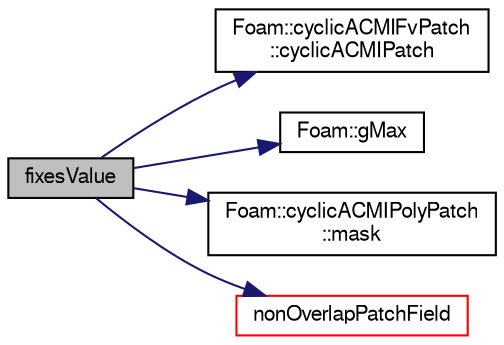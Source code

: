 digraph "fixesValue"
{
  bgcolor="transparent";
  edge [fontname="FreeSans",fontsize="10",labelfontname="FreeSans",labelfontsize="10"];
  node [fontname="FreeSans",fontsize="10",shape=record];
  rankdir="LR";
  Node1 [label="fixesValue",height=0.2,width=0.4,color="black", fillcolor="grey75", style="filled" fontcolor="black"];
  Node1 -> Node2 [color="midnightblue",fontsize="10",style="solid",fontname="FreeSans"];
  Node2 [label="Foam::cyclicACMIFvPatch\l::cyclicACMIPatch",height=0.2,width=0.4,color="black",URL="$a00434.html#ad03a1336a4ae3957212a693300bd474c",tooltip="Return local reference cast into the cyclic patch. "];
  Node1 -> Node3 [color="midnightblue",fontsize="10",style="solid",fontname="FreeSans"];
  Node3 [label="Foam::gMax",height=0.2,width=0.4,color="black",URL="$a10237.html#ae8d631fb8e841947408bb711abfb1e67"];
  Node1 -> Node4 [color="midnightblue",fontsize="10",style="solid",fontname="FreeSans"];
  Node4 [label="Foam::cyclicACMIPolyPatch\l::mask",height=0.2,width=0.4,color="black",URL="$a00443.html#a1e5b47cefdaa80e24f92c78c104bba8b",tooltip="Mask field where 1 = overlap, 0 = no-overlap. "];
  Node1 -> Node5 [color="midnightblue",fontsize="10",style="solid",fontname="FreeSans"];
  Node5 [label="nonOverlapPatchField",height=0.2,width=0.4,color="red",URL="$a00435.html#adf563159dabca4c8c66f2b8270bbcb5a",tooltip="Return reference to non-overlapping patchField. "];
}
